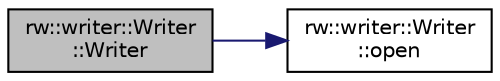 digraph "rw::writer::Writer::Writer"
{
  edge [fontname="Helvetica",fontsize="10",labelfontname="Helvetica",labelfontsize="10"];
  node [fontname="Helvetica",fontsize="10",shape=record];
  rankdir="LR";
  Node0 [label="rw::writer::Writer\l::Writer",height=0.2,width=0.4,color="black", fillcolor="grey75", style="filled", fontcolor="black"];
  Node0 -> Node1 [color="midnightblue",fontsize="10",style="solid",fontname="Helvetica"];
  Node1 [label="rw::writer::Writer\l::open",height=0.2,width=0.4,color="black", fillcolor="white", style="filled",URL="$classrw_1_1writer_1_1Writer.html#a99073ac82c4547629307fb269235d051",tooltip="Open a .vtu file. "];
}
